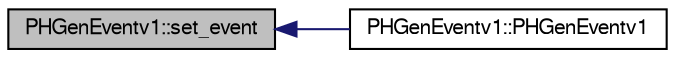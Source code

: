 digraph "PHGenEventv1::set_event"
{
  bgcolor="transparent";
  edge [fontname="FreeSans",fontsize="10",labelfontname="FreeSans",labelfontsize="10"];
  node [fontname="FreeSans",fontsize="10",shape=record];
  rankdir="LR";
  Node1 [label="PHGenEventv1::set_event",height=0.2,width=0.4,color="black", fillcolor="grey75", style="filled" fontcolor="black"];
  Node1 -> Node2 [dir="back",color="midnightblue",fontsize="10",style="solid",fontname="FreeSans"];
  Node2 [label="PHGenEventv1::PHGenEventv1",height=0.2,width=0.4,color="black",URL="$da/d6b/classPHGenEventv1.html#ad163e6c6b4f5bae07b1d1e259f2b361f"];
}
